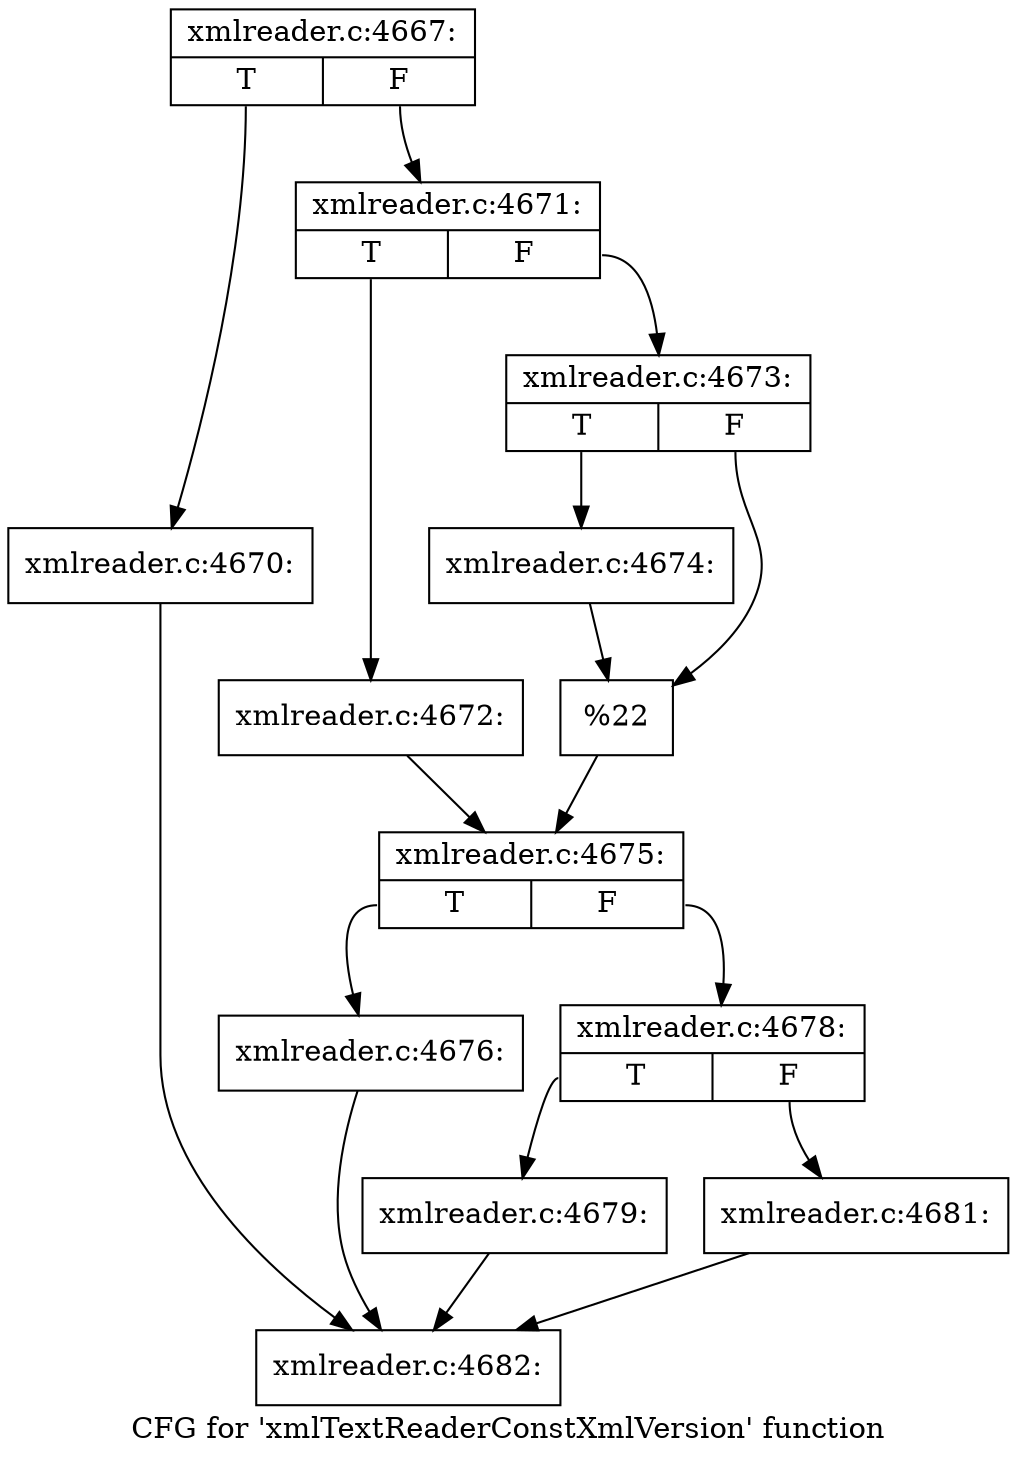 digraph "CFG for 'xmlTextReaderConstXmlVersion' function" {
	label="CFG for 'xmlTextReaderConstXmlVersion' function";

	Node0x48a7d70 [shape=record,label="{xmlreader.c:4667:|{<s0>T|<s1>F}}"];
	Node0x48a7d70:s0 -> Node0x48a5db0;
	Node0x48a7d70:s1 -> Node0x48a5e00;
	Node0x48a5db0 [shape=record,label="{xmlreader.c:4670:}"];
	Node0x48a5db0 -> Node0x48a73d0;
	Node0x48a5e00 [shape=record,label="{xmlreader.c:4671:|{<s0>T|<s1>F}}"];
	Node0x48a5e00:s0 -> Node0x48a8ac0;
	Node0x48a5e00:s1 -> Node0x48a8b60;
	Node0x48a8ac0 [shape=record,label="{xmlreader.c:4672:}"];
	Node0x48a8ac0 -> Node0x48a8b10;
	Node0x48a8b60 [shape=record,label="{xmlreader.c:4673:|{<s0>T|<s1>F}}"];
	Node0x48a8b60:s0 -> Node0x48a9280;
	Node0x48a8b60:s1 -> Node0x48a92d0;
	Node0x48a9280 [shape=record,label="{xmlreader.c:4674:}"];
	Node0x48a9280 -> Node0x48a92d0;
	Node0x48a92d0 [shape=record,label="{%22}"];
	Node0x48a92d0 -> Node0x48a8b10;
	Node0x48a8b10 [shape=record,label="{xmlreader.c:4675:|{<s0>T|<s1>F}}"];
	Node0x48a8b10:s0 -> Node0x48a9be0;
	Node0x48a8b10:s1 -> Node0x48a9c30;
	Node0x48a9be0 [shape=record,label="{xmlreader.c:4676:}"];
	Node0x48a9be0 -> Node0x48a73d0;
	Node0x48a9c30 [shape=record,label="{xmlreader.c:4678:|{<s0>T|<s1>F}}"];
	Node0x48a9c30:s0 -> Node0x48aa090;
	Node0x48a9c30:s1 -> Node0x48aa130;
	Node0x48aa090 [shape=record,label="{xmlreader.c:4679:}"];
	Node0x48aa090 -> Node0x48a73d0;
	Node0x48aa130 [shape=record,label="{xmlreader.c:4681:}"];
	Node0x48aa130 -> Node0x48a73d0;
	Node0x48a73d0 [shape=record,label="{xmlreader.c:4682:}"];
}
